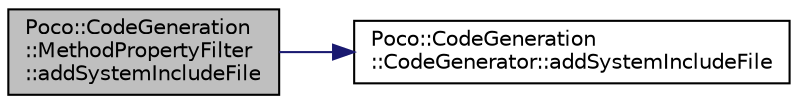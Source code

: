 digraph "Poco::CodeGeneration::MethodPropertyFilter::addSystemIncludeFile"
{
 // LATEX_PDF_SIZE
  edge [fontname="Helvetica",fontsize="10",labelfontname="Helvetica",labelfontsize="10"];
  node [fontname="Helvetica",fontsize="10",shape=record];
  rankdir="LR";
  Node1 [label="Poco::CodeGeneration\l::MethodPropertyFilter\l::addSystemIncludeFile",height=0.2,width=0.4,color="black", fillcolor="grey75", style="filled", fontcolor="black",tooltip=" "];
  Node1 -> Node2 [color="midnightblue",fontsize="10",style="solid"];
  Node2 [label="Poco::CodeGeneration\l::CodeGenerator::addSystemIncludeFile",height=0.2,width=0.4,color="black", fillcolor="white", style="filled",URL="$classPoco_1_1CodeGeneration_1_1CodeGenerator.html#aa46dba132c5afb29a08aead265f4d226",tooltip="Include file which will be written to an implementation file."];
}
